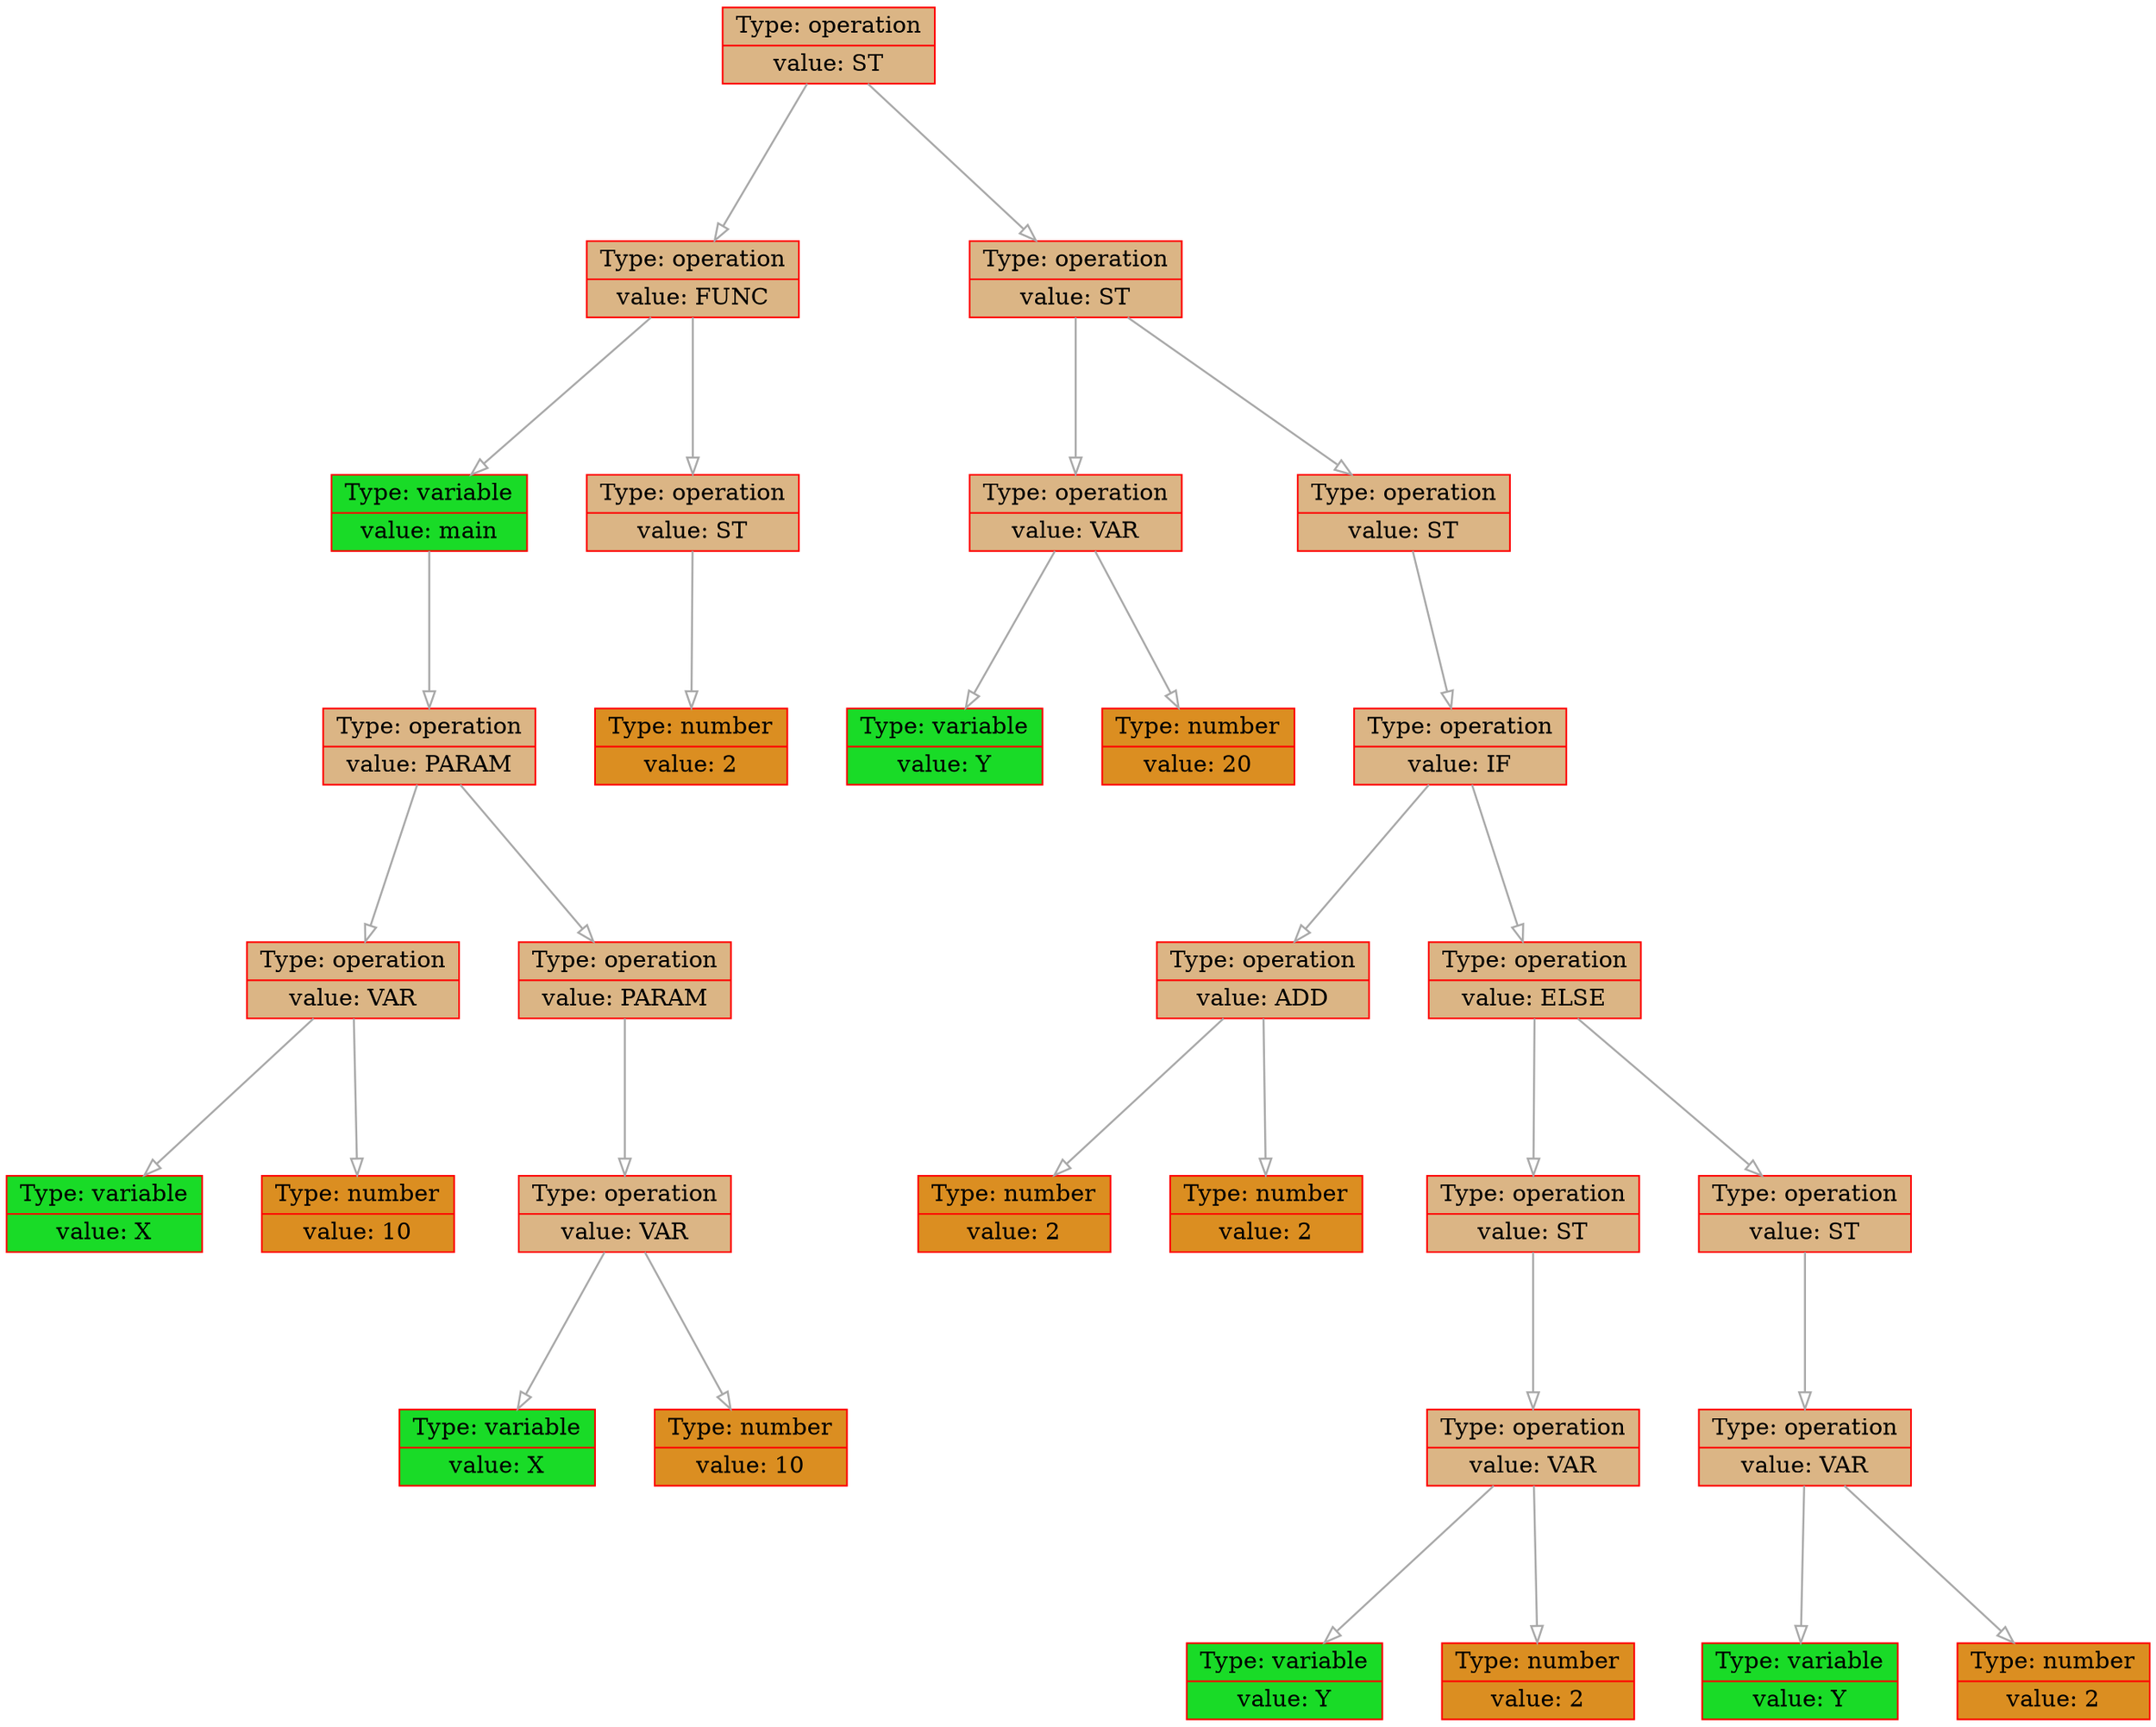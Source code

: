 
    digraph g {
        dpi      = 200;
        fontname = "Comic Sans MS";
        fontsize = 20;
        rankdir   =  TB;
        edge [color = darkgrey, arrowhead = onormal, arrowsize = 1, penwidth = 1.2]
        graph[fillcolor = lightgreen, ranksep = 1.3, nodesep = 0.5,
        style = "rounded, filled",color = green, penwidth = 2]

    Node0000028019688ca0[shape=record, width=0.2, style="filled", color="red", fillcolor="#DBB585",label=" {Type: operation | value: ST}"] 
 
Node0000028019688410[shape=record, width=0.2, style="filled", color="red", fillcolor="#DBB585",label=" {Type: operation | value: FUNC}"] 
 
Node00000280196875b0[shape=record, width=0.2, style="filled", color="red", fillcolor="#19DB27",label=" {Type: variable | value: main}"] 
 
Node00000280196884a0[shape=record, width=0.2, style="filled", color="red", fillcolor="#DBB585",label=" {Type: operation | value: PARAM}"] 
 
Node0000028019687640[shape=record, width=0.2, style="filled", color="red", fillcolor="#DBB585",label=" {Type: operation | value: VAR}"] 
 
Node00000280196875e0[shape=record, width=0.2, style="filled", color="red", fillcolor="#19DB27",label=" {Type: variable | value: X}"] 
 
Node0000028019687610[shape=record, width=0.2, style="filled", color="red", fillcolor="#DB8E21",label=" {Type: number | value: 10}"] 
 
Node00000280196880c0[shape=record, width=0.2, style="filled", color="red", fillcolor="#DBB585",label=" {Type: operation | value: PARAM}"] 
 
Node0000028019688090[shape=record, width=0.2, style="filled", color="red", fillcolor="#DBB585",label=" {Type: operation | value: VAR}"] 
 
Node0000028019688030[shape=record, width=0.2, style="filled", color="red", fillcolor="#19DB27",label=" {Type: variable | value: X}"] 
 
Node0000028019688060[shape=record, width=0.2, style="filled", color="red", fillcolor="#DB8E21",label=" {Type: number | value: 10}"] 
 
Node0000028019688200[shape=record, width=0.2, style="filled", color="red", fillcolor="#DBB585",label=" {Type: operation | value: ST}"] 
 
Node0000028019688290[shape=record, width=0.2, style="filled", color="red", fillcolor="#DB8E21",label=" {Type: number | value: 2}"] 
 
Node00000280196886d0[shape=record, width=0.2, style="filled", color="red", fillcolor="#DBB585",label=" {Type: operation | value: ST}"] 
 
Node00000280196882c0[shape=record, width=0.2, style="filled", color="red", fillcolor="#DBB585",label=" {Type: operation | value: VAR}"] 
 
Node00000280196882f0[shape=record, width=0.2, style="filled", color="red", fillcolor="#19DB27",label=" {Type: variable | value: Y}"] 
 
Node0000028019688260[shape=record, width=0.2, style="filled", color="red", fillcolor="#DB8E21",label=" {Type: number | value: 20}"] 
 
Node0000028019688c10[shape=record, width=0.2, style="filled", color="red", fillcolor="#DBB585",label=" {Type: operation | value: ST}"] 
 
Node00000280196885e0[shape=record, width=0.2, style="filled", color="red", fillcolor="#DBB585",label=" {Type: operation | value: IF}"] 
 
Node0000028019688440[shape=record, width=0.2, style="filled", color="red", fillcolor="#DBB585",label=" {Type: operation | value: ADD}"] 
 
Node0000028019688320[shape=record, width=0.2, style="filled", color="red", fillcolor="#DB8E21",label=" {Type: number | value: 2}"] 
 
Node0000028019688380[shape=record, width=0.2, style="filled", color="red", fillcolor="#DB8E21",label=" {Type: number | value: 2}"] 
 
Node0000028019688350[shape=record, width=0.2, style="filled", color="red", fillcolor="#DBB585",label=" {Type: operation | value: ELSE}"] 
 
Node0000028019688140[shape=record, width=0.2, style="filled", color="red", fillcolor="#DBB585",label=" {Type: operation | value: ST}"] 
 
Node00000280196883b0[shape=record, width=0.2, style="filled", color="red", fillcolor="#DBB585",label=" {Type: operation | value: VAR}"] 
 
Node0000028019688470[shape=record, width=0.2, style="filled", color="red", fillcolor="#19DB27",label=" {Type: variable | value: Y}"] 
 
Node00000280196883e0[shape=record, width=0.2, style="filled", color="red", fillcolor="#DB8E21",label=" {Type: number | value: 2}"] 
 
Node00000280196881d0[shape=record, width=0.2, style="filled", color="red", fillcolor="#DBB585",label=" {Type: operation | value: ST}"] 
 
Node0000028019688230[shape=record, width=0.2, style="filled", color="red", fillcolor="#DBB585",label=" {Type: operation | value: VAR}"] 
 
Node0000028019688170[shape=record, width=0.2, style="filled", color="red", fillcolor="#19DB27",label=" {Type: variable | value: Y}"] 
 
Node00000280196881a0[shape=record, width=0.2, style="filled", color="red", fillcolor="#DB8E21",label=" {Type: number | value: 2}"] 
 
Node0000028019688ca0->Node0000028019688410
Node0000028019688410->Node00000280196875b0
Node00000280196875b0->Node00000280196884a0
Node00000280196884a0->Node0000028019687640
Node0000028019687640->Node00000280196875e0
Node0000028019687640->Node0000028019687610
Node00000280196884a0->Node00000280196880c0
Node00000280196880c0->Node0000028019688090
Node0000028019688090->Node0000028019688030
Node0000028019688090->Node0000028019688060
Node0000028019688410->Node0000028019688200
Node0000028019688200->Node0000028019688290
Node0000028019688ca0->Node00000280196886d0
Node00000280196886d0->Node00000280196882c0
Node00000280196882c0->Node00000280196882f0
Node00000280196882c0->Node0000028019688260
Node00000280196886d0->Node0000028019688c10
Node0000028019688c10->Node00000280196885e0
Node00000280196885e0->Node0000028019688440
Node0000028019688440->Node0000028019688320
Node0000028019688440->Node0000028019688380
Node00000280196885e0->Node0000028019688350
Node0000028019688350->Node0000028019688140
Node0000028019688140->Node00000280196883b0
Node00000280196883b0->Node0000028019688470
Node00000280196883b0->Node00000280196883e0
Node0000028019688350->Node00000280196881d0
Node00000280196881d0->Node0000028019688230
Node0000028019688230->Node0000028019688170
Node0000028019688230->Node00000280196881a0
}
